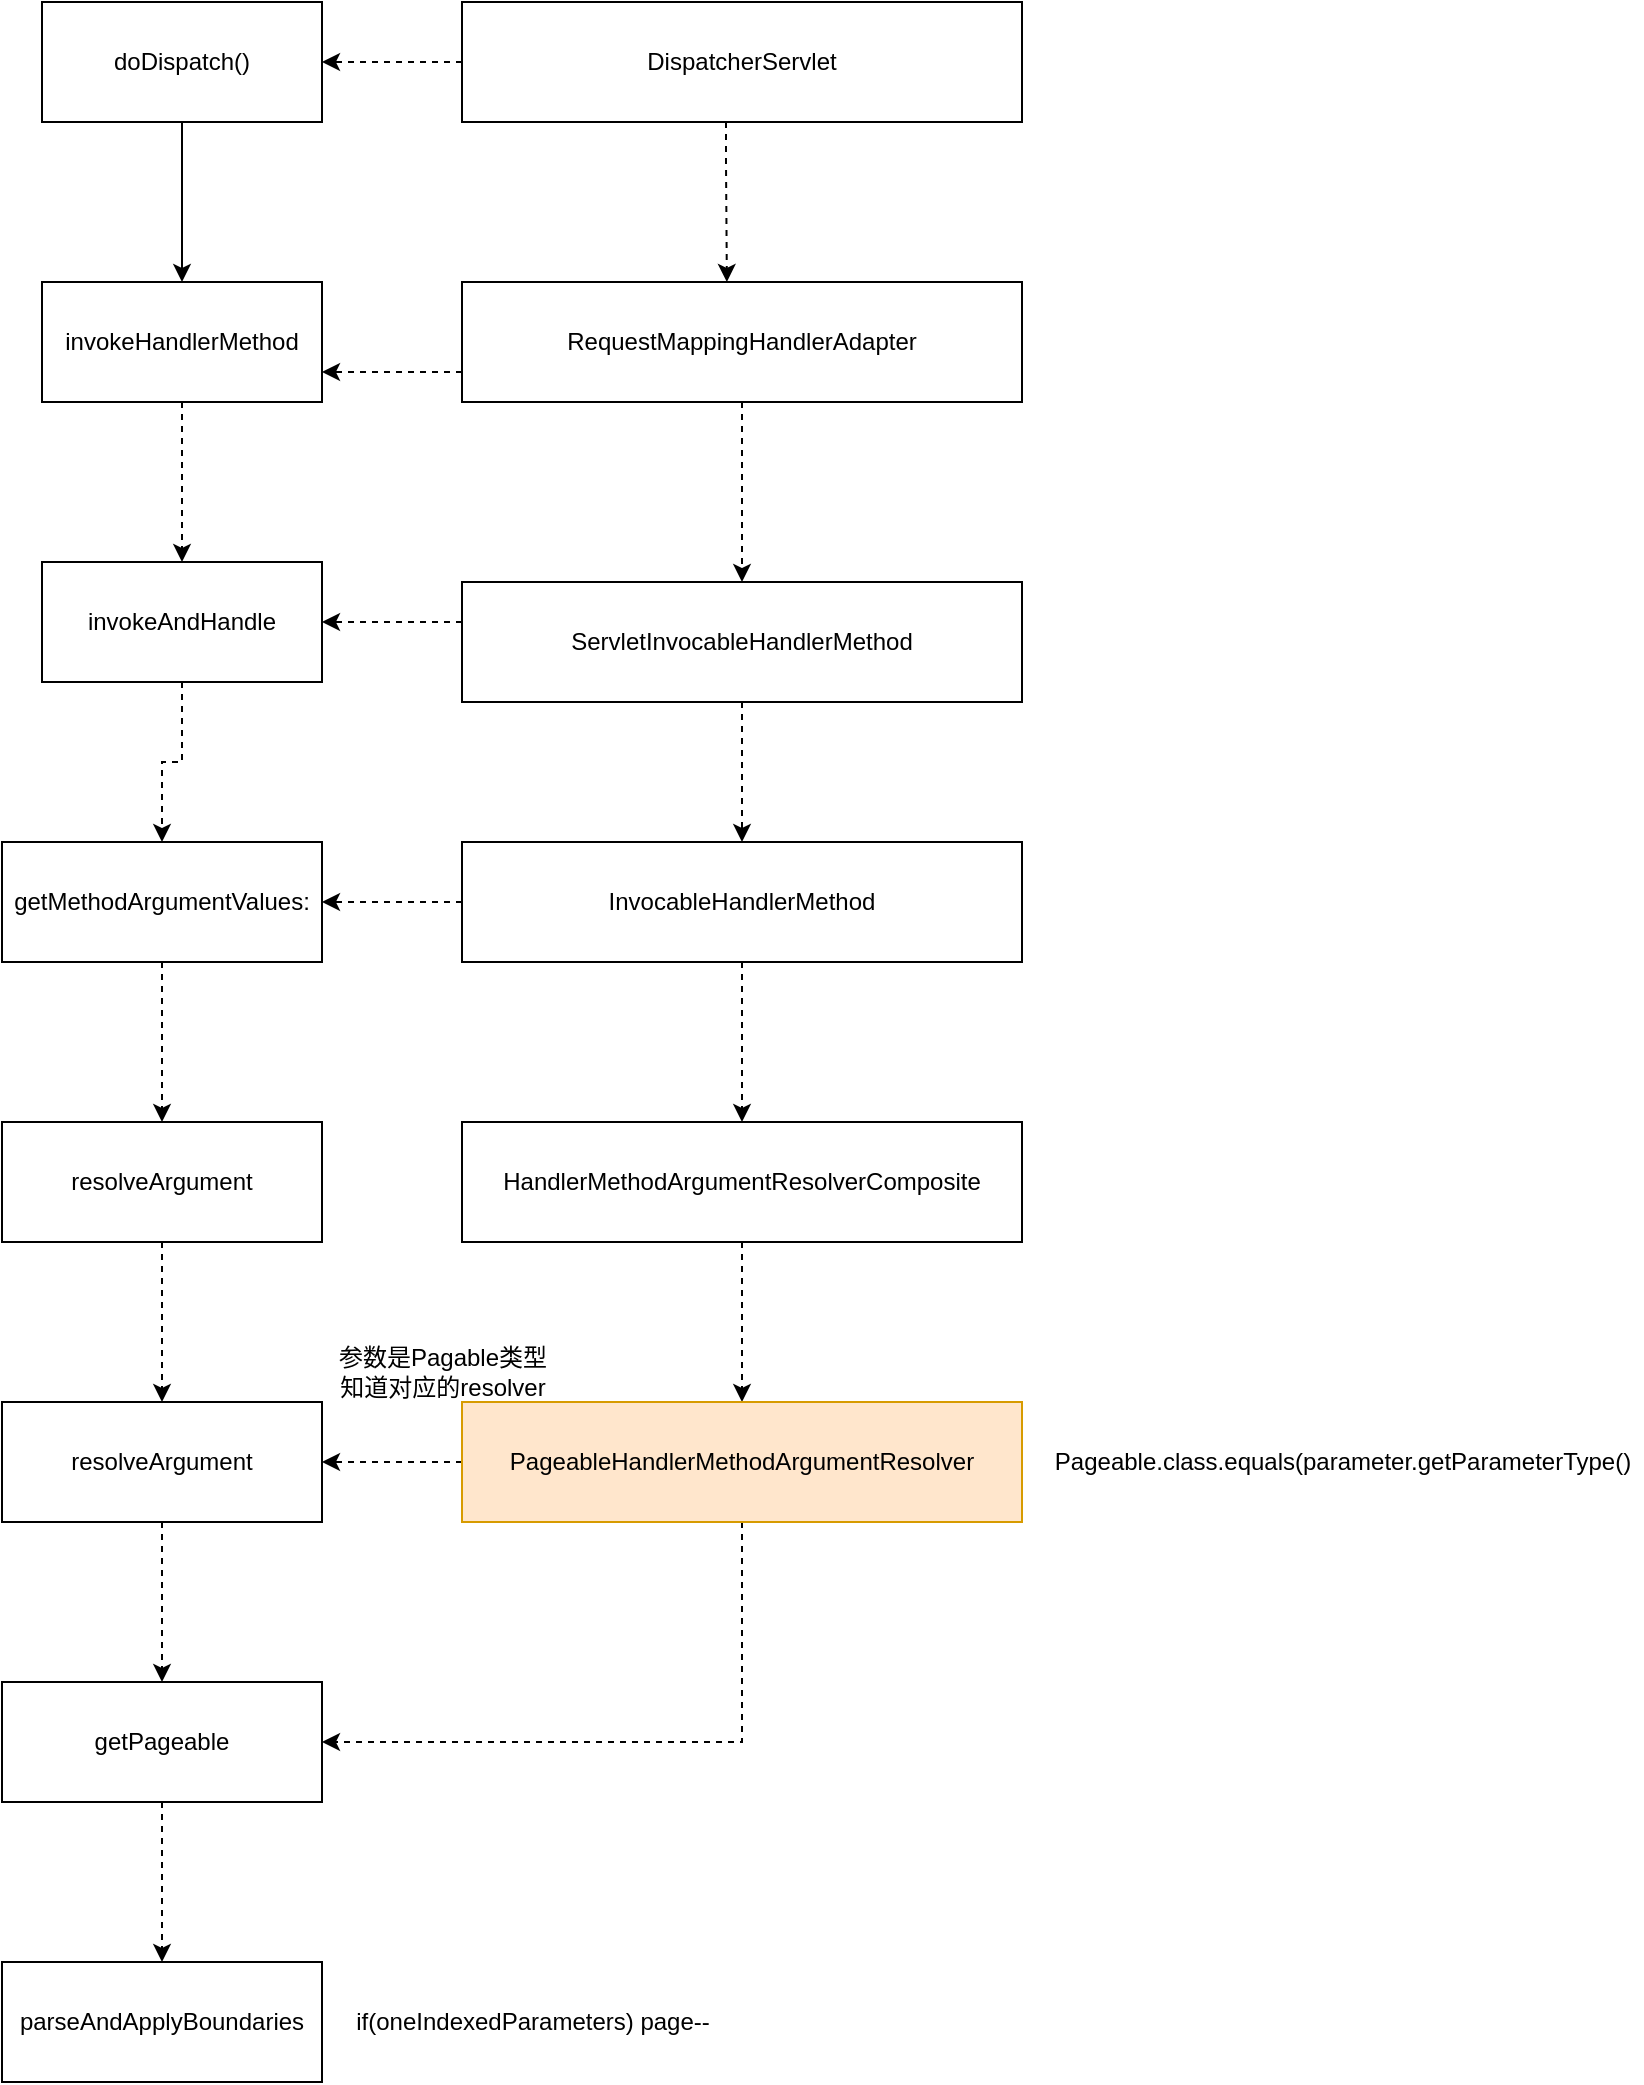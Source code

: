 <mxfile version="14.6.0" type="github">
  <diagram id="QFJvEYgaLnlNwJEcihQy" name="Page-1">
    <mxGraphModel dx="1422" dy="762" grid="1" gridSize="10" guides="1" tooltips="1" connect="1" arrows="1" fold="1" page="1" pageScale="1" pageWidth="827" pageHeight="1169" math="0" shadow="0">
      <root>
        <mxCell id="0" />
        <mxCell id="1" parent="0" />
        <mxCell id="7z83QInP_VS3jgP_kkjK-3" value="" style="edgeStyle=orthogonalEdgeStyle;rounded=0;orthogonalLoop=1;jettySize=auto;html=1;" edge="1" parent="1" source="7z83QInP_VS3jgP_kkjK-1" target="7z83QInP_VS3jgP_kkjK-2">
          <mxGeometry relative="1" as="geometry" />
        </mxCell>
        <mxCell id="7z83QInP_VS3jgP_kkjK-1" value="doDispatch()" style="rounded=0;whiteSpace=wrap;html=1;" vertex="1" parent="1">
          <mxGeometry x="30" y="110" width="140" height="60" as="geometry" />
        </mxCell>
        <mxCell id="7z83QInP_VS3jgP_kkjK-10" value="" style="edgeStyle=orthogonalEdgeStyle;rounded=0;orthogonalLoop=1;jettySize=auto;html=1;dashed=1;" edge="1" parent="1" source="7z83QInP_VS3jgP_kkjK-2" target="7z83QInP_VS3jgP_kkjK-9">
          <mxGeometry relative="1" as="geometry" />
        </mxCell>
        <mxCell id="7z83QInP_VS3jgP_kkjK-2" value="invokeHandlerMethod" style="rounded=0;whiteSpace=wrap;html=1;" vertex="1" parent="1">
          <mxGeometry x="30" y="250" width="140" height="60" as="geometry" />
        </mxCell>
        <mxCell id="7z83QInP_VS3jgP_kkjK-5" style="edgeStyle=orthogonalEdgeStyle;rounded=0;orthogonalLoop=1;jettySize=auto;html=1;entryX=1;entryY=0.5;entryDx=0;entryDy=0;exitX=0;exitY=0.5;exitDx=0;exitDy=0;dashed=1;" edge="1" parent="1" source="7z83QInP_VS3jgP_kkjK-4" target="7z83QInP_VS3jgP_kkjK-1">
          <mxGeometry relative="1" as="geometry" />
        </mxCell>
        <mxCell id="7z83QInP_VS3jgP_kkjK-8" style="edgeStyle=orthogonalEdgeStyle;rounded=0;orthogonalLoop=1;jettySize=auto;html=1;entryX=0.473;entryY=0;entryDx=0;entryDy=0;dashed=1;entryPerimeter=0;" edge="1" parent="1" source="7z83QInP_VS3jgP_kkjK-4" target="7z83QInP_VS3jgP_kkjK-6">
          <mxGeometry relative="1" as="geometry">
            <Array as="points">
              <mxPoint x="372" y="190" />
              <mxPoint x="372" y="190" />
            </Array>
          </mxGeometry>
        </mxCell>
        <mxCell id="7z83QInP_VS3jgP_kkjK-4" value="DispatcherServlet" style="rounded=0;whiteSpace=wrap;html=1;" vertex="1" parent="1">
          <mxGeometry x="240" y="110" width="280" height="60" as="geometry" />
        </mxCell>
        <mxCell id="7z83QInP_VS3jgP_kkjK-7" style="edgeStyle=orthogonalEdgeStyle;rounded=0;orthogonalLoop=1;jettySize=auto;html=1;entryX=1;entryY=0.75;entryDx=0;entryDy=0;dashed=1;exitX=0;exitY=0.75;exitDx=0;exitDy=0;" edge="1" parent="1" source="7z83QInP_VS3jgP_kkjK-6" target="7z83QInP_VS3jgP_kkjK-2">
          <mxGeometry relative="1" as="geometry">
            <mxPoint x="250" y="350" as="sourcePoint" />
            <Array as="points" />
          </mxGeometry>
        </mxCell>
        <mxCell id="7z83QInP_VS3jgP_kkjK-12" value="" style="edgeStyle=orthogonalEdgeStyle;rounded=0;orthogonalLoop=1;jettySize=auto;html=1;dashed=1;" edge="1" parent="1" source="7z83QInP_VS3jgP_kkjK-6" target="7z83QInP_VS3jgP_kkjK-11">
          <mxGeometry relative="1" as="geometry" />
        </mxCell>
        <mxCell id="7z83QInP_VS3jgP_kkjK-6" value="RequestMappingHandlerAdapter" style="rounded=0;whiteSpace=wrap;html=1;" vertex="1" parent="1">
          <mxGeometry x="240" y="250" width="280" height="60" as="geometry" />
        </mxCell>
        <mxCell id="7z83QInP_VS3jgP_kkjK-14" value="" style="edgeStyle=orthogonalEdgeStyle;rounded=0;orthogonalLoop=1;jettySize=auto;html=1;dashed=1;" edge="1" parent="1" source="7z83QInP_VS3jgP_kkjK-9" target="7z83QInP_VS3jgP_kkjK-13">
          <mxGeometry relative="1" as="geometry" />
        </mxCell>
        <mxCell id="7z83QInP_VS3jgP_kkjK-9" value="invokeAndHandle" style="rounded=0;whiteSpace=wrap;html=1;" vertex="1" parent="1">
          <mxGeometry x="30" y="390" width="140" height="60" as="geometry" />
        </mxCell>
        <mxCell id="7z83QInP_VS3jgP_kkjK-15" style="edgeStyle=orthogonalEdgeStyle;rounded=0;orthogonalLoop=1;jettySize=auto;html=1;entryX=1;entryY=0.5;entryDx=0;entryDy=0;dashed=1;entryPerimeter=0;" edge="1" parent="1" source="7z83QInP_VS3jgP_kkjK-11" target="7z83QInP_VS3jgP_kkjK-9">
          <mxGeometry relative="1" as="geometry">
            <Array as="points">
              <mxPoint x="220" y="420" />
              <mxPoint x="220" y="420" />
            </Array>
          </mxGeometry>
        </mxCell>
        <mxCell id="7z83QInP_VS3jgP_kkjK-17" value="" style="edgeStyle=orthogonalEdgeStyle;rounded=0;orthogonalLoop=1;jettySize=auto;html=1;dashed=1;" edge="1" parent="1" source="7z83QInP_VS3jgP_kkjK-11" target="7z83QInP_VS3jgP_kkjK-16">
          <mxGeometry relative="1" as="geometry" />
        </mxCell>
        <mxCell id="7z83QInP_VS3jgP_kkjK-11" value="ServletInvocableHandlerMethod" style="rounded=0;whiteSpace=wrap;html=1;" vertex="1" parent="1">
          <mxGeometry x="240" y="400" width="280" height="60" as="geometry" />
        </mxCell>
        <mxCell id="7z83QInP_VS3jgP_kkjK-21" value="" style="edgeStyle=orthogonalEdgeStyle;rounded=0;orthogonalLoop=1;jettySize=auto;html=1;dashed=1;" edge="1" parent="1" source="7z83QInP_VS3jgP_kkjK-13" target="7z83QInP_VS3jgP_kkjK-20">
          <mxGeometry relative="1" as="geometry" />
        </mxCell>
        <mxCell id="7z83QInP_VS3jgP_kkjK-13" value="getMethodArgumentValues:" style="rounded=0;whiteSpace=wrap;html=1;" vertex="1" parent="1">
          <mxGeometry x="10" y="530" width="160" height="60" as="geometry" />
        </mxCell>
        <mxCell id="7z83QInP_VS3jgP_kkjK-19" style="edgeStyle=orthogonalEdgeStyle;rounded=0;orthogonalLoop=1;jettySize=auto;html=1;entryX=1;entryY=0.5;entryDx=0;entryDy=0;dashed=1;" edge="1" parent="1" source="7z83QInP_VS3jgP_kkjK-16" target="7z83QInP_VS3jgP_kkjK-13">
          <mxGeometry relative="1" as="geometry" />
        </mxCell>
        <mxCell id="7z83QInP_VS3jgP_kkjK-23" value="" style="edgeStyle=orthogonalEdgeStyle;rounded=0;orthogonalLoop=1;jettySize=auto;html=1;dashed=1;" edge="1" parent="1" source="7z83QInP_VS3jgP_kkjK-16" target="7z83QInP_VS3jgP_kkjK-22">
          <mxGeometry relative="1" as="geometry" />
        </mxCell>
        <mxCell id="7z83QInP_VS3jgP_kkjK-16" value="InvocableHandlerMethod" style="rounded=0;whiteSpace=wrap;html=1;" vertex="1" parent="1">
          <mxGeometry x="240" y="530" width="280" height="60" as="geometry" />
        </mxCell>
        <mxCell id="7z83QInP_VS3jgP_kkjK-25" value="" style="edgeStyle=orthogonalEdgeStyle;rounded=0;orthogonalLoop=1;jettySize=auto;html=1;dashed=1;" edge="1" parent="1" source="7z83QInP_VS3jgP_kkjK-20" target="7z83QInP_VS3jgP_kkjK-24">
          <mxGeometry relative="1" as="geometry" />
        </mxCell>
        <mxCell id="7z83QInP_VS3jgP_kkjK-20" value="resolveArgument" style="rounded=0;whiteSpace=wrap;html=1;" vertex="1" parent="1">
          <mxGeometry x="10" y="670" width="160" height="60" as="geometry" />
        </mxCell>
        <mxCell id="7z83QInP_VS3jgP_kkjK-27" value="" style="edgeStyle=orthogonalEdgeStyle;rounded=0;orthogonalLoop=1;jettySize=auto;html=1;dashed=1;" edge="1" parent="1" source="7z83QInP_VS3jgP_kkjK-22" target="7z83QInP_VS3jgP_kkjK-26">
          <mxGeometry relative="1" as="geometry" />
        </mxCell>
        <mxCell id="7z83QInP_VS3jgP_kkjK-22" value="HandlerMethodArgumentResolverComposite" style="rounded=0;whiteSpace=wrap;html=1;" vertex="1" parent="1">
          <mxGeometry x="240" y="670" width="280" height="60" as="geometry" />
        </mxCell>
        <mxCell id="7z83QInP_VS3jgP_kkjK-32" value="" style="edgeStyle=orthogonalEdgeStyle;rounded=0;orthogonalLoop=1;jettySize=auto;html=1;dashed=1;" edge="1" parent="1" source="7z83QInP_VS3jgP_kkjK-24" target="7z83QInP_VS3jgP_kkjK-31">
          <mxGeometry relative="1" as="geometry" />
        </mxCell>
        <mxCell id="7z83QInP_VS3jgP_kkjK-24" value="resolveArgument" style="rounded=0;whiteSpace=wrap;html=1;" vertex="1" parent="1">
          <mxGeometry x="10" y="810" width="160" height="60" as="geometry" />
        </mxCell>
        <mxCell id="7z83QInP_VS3jgP_kkjK-30" value="" style="edgeStyle=orthogonalEdgeStyle;rounded=0;orthogonalLoop=1;jettySize=auto;html=1;dashed=1;" edge="1" parent="1" source="7z83QInP_VS3jgP_kkjK-26" target="7z83QInP_VS3jgP_kkjK-24">
          <mxGeometry relative="1" as="geometry" />
        </mxCell>
        <mxCell id="7z83QInP_VS3jgP_kkjK-33" style="edgeStyle=orthogonalEdgeStyle;rounded=0;orthogonalLoop=1;jettySize=auto;html=1;exitX=0.5;exitY=1;exitDx=0;exitDy=0;entryX=1;entryY=0.5;entryDx=0;entryDy=0;dashed=1;" edge="1" parent="1" source="7z83QInP_VS3jgP_kkjK-26" target="7z83QInP_VS3jgP_kkjK-31">
          <mxGeometry relative="1" as="geometry" />
        </mxCell>
        <mxCell id="7z83QInP_VS3jgP_kkjK-26" value="PageableHandlerMethodArgumentResolver" style="rounded=0;whiteSpace=wrap;html=1;fillColor=#ffe6cc;strokeColor=#d79b00;" vertex="1" parent="1">
          <mxGeometry x="240" y="810" width="280" height="60" as="geometry" />
        </mxCell>
        <mxCell id="7z83QInP_VS3jgP_kkjK-28" value="Pageable.class.equals(parameter.getParameterType()" style="text;html=1;align=center;verticalAlign=middle;resizable=0;points=[];autosize=1;strokeColor=none;" vertex="1" parent="1">
          <mxGeometry x="530" y="830" width="300" height="20" as="geometry" />
        </mxCell>
        <mxCell id="7z83QInP_VS3jgP_kkjK-29" value="参数是Pagable类型&lt;br&gt;知道对应的resolver" style="text;html=1;align=center;verticalAlign=middle;resizable=0;points=[];autosize=1;strokeColor=none;" vertex="1" parent="1">
          <mxGeometry x="170" y="780" width="120" height="30" as="geometry" />
        </mxCell>
        <mxCell id="7z83QInP_VS3jgP_kkjK-35" value="" style="edgeStyle=orthogonalEdgeStyle;rounded=0;orthogonalLoop=1;jettySize=auto;html=1;dashed=1;" edge="1" parent="1" source="7z83QInP_VS3jgP_kkjK-31" target="7z83QInP_VS3jgP_kkjK-34">
          <mxGeometry relative="1" as="geometry" />
        </mxCell>
        <mxCell id="7z83QInP_VS3jgP_kkjK-31" value="getPageable" style="rounded=0;whiteSpace=wrap;html=1;" vertex="1" parent="1">
          <mxGeometry x="10" y="950" width="160" height="60" as="geometry" />
        </mxCell>
        <mxCell id="7z83QInP_VS3jgP_kkjK-34" value="parseAndApplyBoundaries" style="rounded=0;whiteSpace=wrap;html=1;" vertex="1" parent="1">
          <mxGeometry x="10" y="1090" width="160" height="60" as="geometry" />
        </mxCell>
        <mxCell id="7z83QInP_VS3jgP_kkjK-36" value="if(oneIndexedParameters) page--" style="text;html=1;align=center;verticalAlign=middle;resizable=0;points=[];autosize=1;strokeColor=none;" vertex="1" parent="1">
          <mxGeometry x="180" y="1110" width="190" height="20" as="geometry" />
        </mxCell>
      </root>
    </mxGraphModel>
  </diagram>
</mxfile>
